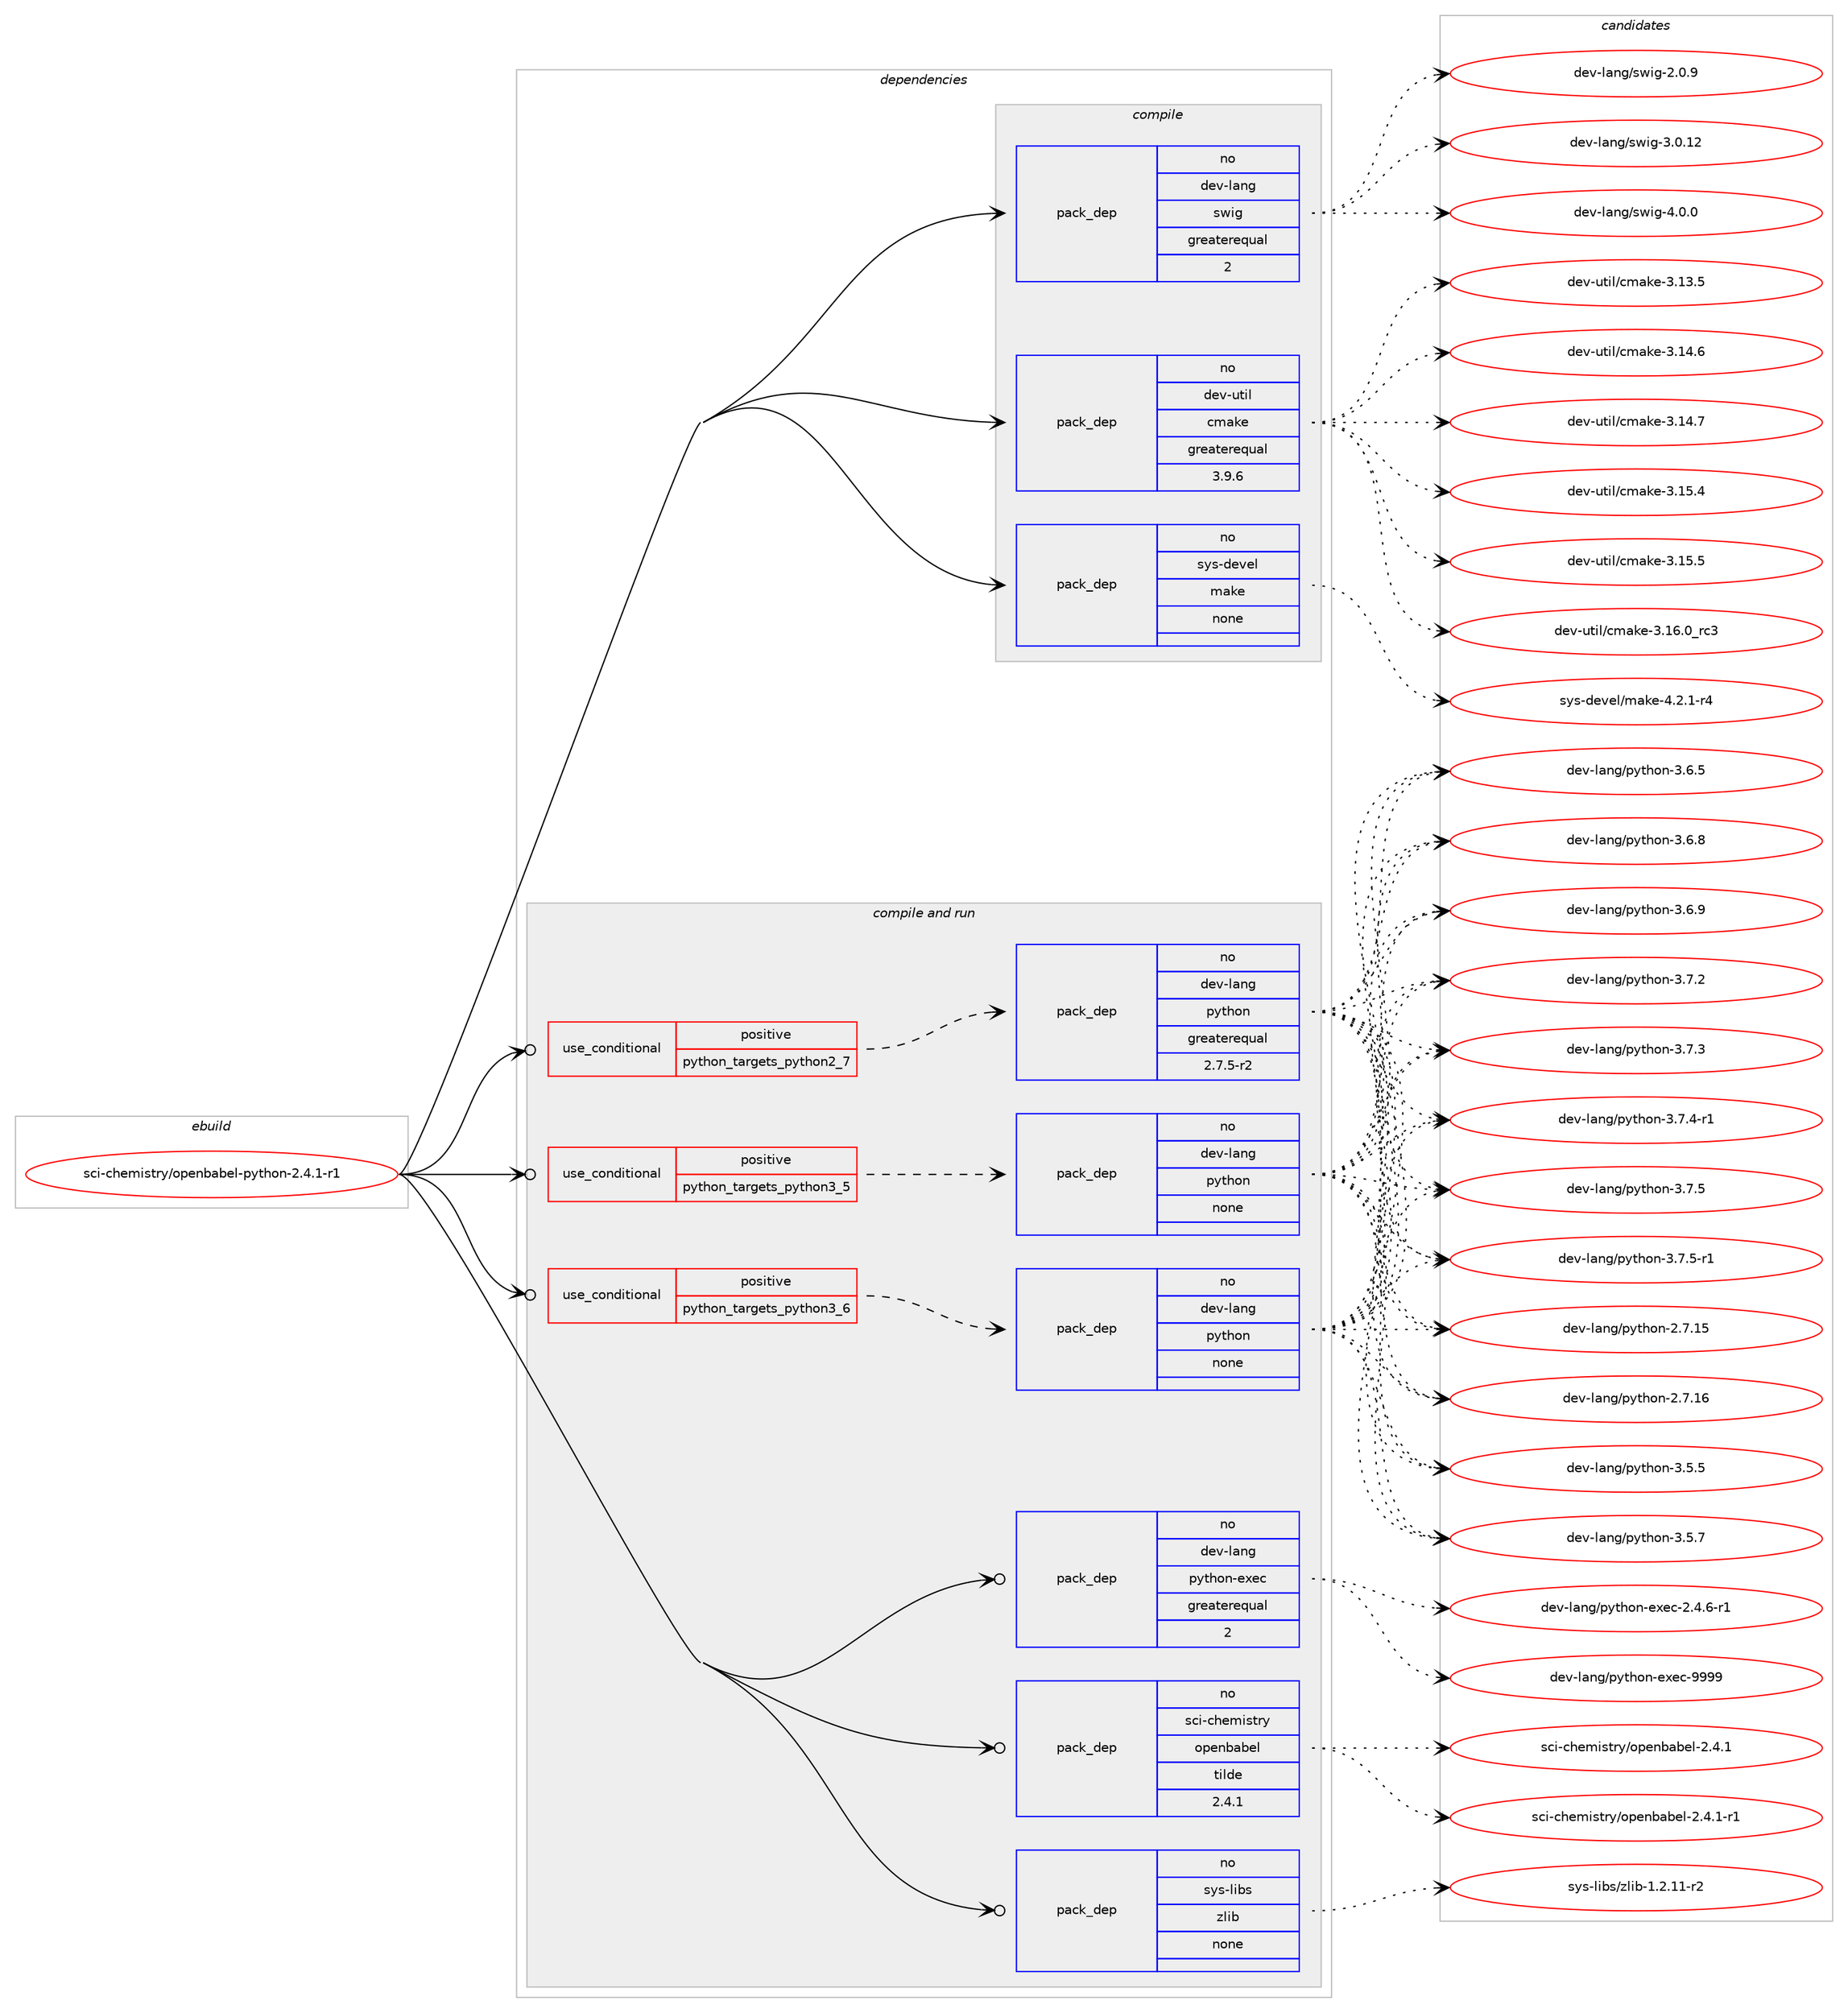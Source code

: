 digraph prolog {

# *************
# Graph options
# *************

newrank=true;
concentrate=true;
compound=true;
graph [rankdir=LR,fontname=Helvetica,fontsize=10,ranksep=1.5];#, ranksep=2.5, nodesep=0.2];
edge  [arrowhead=vee];
node  [fontname=Helvetica,fontsize=10];

# **********
# The ebuild
# **********

subgraph cluster_leftcol {
color=gray;
rank=same;
label=<<i>ebuild</i>>;
id [label="sci-chemistry/openbabel-python-2.4.1-r1", color=red, width=4, href="../sci-chemistry/openbabel-python-2.4.1-r1.svg"];
}

# ****************
# The dependencies
# ****************

subgraph cluster_midcol {
color=gray;
label=<<i>dependencies</i>>;
subgraph cluster_compile {
fillcolor="#eeeeee";
style=filled;
label=<<i>compile</i>>;
subgraph pack629865 {
dependency851941 [label=<<TABLE BORDER="0" CELLBORDER="1" CELLSPACING="0" CELLPADDING="4" WIDTH="220"><TR><TD ROWSPAN="6" CELLPADDING="30">pack_dep</TD></TR><TR><TD WIDTH="110">no</TD></TR><TR><TD>dev-lang</TD></TR><TR><TD>swig</TD></TR><TR><TD>greaterequal</TD></TR><TR><TD>2</TD></TR></TABLE>>, shape=none, color=blue];
}
id:e -> dependency851941:w [weight=20,style="solid",arrowhead="vee"];
subgraph pack629866 {
dependency851942 [label=<<TABLE BORDER="0" CELLBORDER="1" CELLSPACING="0" CELLPADDING="4" WIDTH="220"><TR><TD ROWSPAN="6" CELLPADDING="30">pack_dep</TD></TR><TR><TD WIDTH="110">no</TD></TR><TR><TD>dev-util</TD></TR><TR><TD>cmake</TD></TR><TR><TD>greaterequal</TD></TR><TR><TD>3.9.6</TD></TR></TABLE>>, shape=none, color=blue];
}
id:e -> dependency851942:w [weight=20,style="solid",arrowhead="vee"];
subgraph pack629867 {
dependency851943 [label=<<TABLE BORDER="0" CELLBORDER="1" CELLSPACING="0" CELLPADDING="4" WIDTH="220"><TR><TD ROWSPAN="6" CELLPADDING="30">pack_dep</TD></TR><TR><TD WIDTH="110">no</TD></TR><TR><TD>sys-devel</TD></TR><TR><TD>make</TD></TR><TR><TD>none</TD></TR><TR><TD></TD></TR></TABLE>>, shape=none, color=blue];
}
id:e -> dependency851943:w [weight=20,style="solid",arrowhead="vee"];
}
subgraph cluster_compileandrun {
fillcolor="#eeeeee";
style=filled;
label=<<i>compile and run</i>>;
subgraph cond207032 {
dependency851944 [label=<<TABLE BORDER="0" CELLBORDER="1" CELLSPACING="0" CELLPADDING="4"><TR><TD ROWSPAN="3" CELLPADDING="10">use_conditional</TD></TR><TR><TD>positive</TD></TR><TR><TD>python_targets_python2_7</TD></TR></TABLE>>, shape=none, color=red];
subgraph pack629868 {
dependency851945 [label=<<TABLE BORDER="0" CELLBORDER="1" CELLSPACING="0" CELLPADDING="4" WIDTH="220"><TR><TD ROWSPAN="6" CELLPADDING="30">pack_dep</TD></TR><TR><TD WIDTH="110">no</TD></TR><TR><TD>dev-lang</TD></TR><TR><TD>python</TD></TR><TR><TD>greaterequal</TD></TR><TR><TD>2.7.5-r2</TD></TR></TABLE>>, shape=none, color=blue];
}
dependency851944:e -> dependency851945:w [weight=20,style="dashed",arrowhead="vee"];
}
id:e -> dependency851944:w [weight=20,style="solid",arrowhead="odotvee"];
subgraph cond207033 {
dependency851946 [label=<<TABLE BORDER="0" CELLBORDER="1" CELLSPACING="0" CELLPADDING="4"><TR><TD ROWSPAN="3" CELLPADDING="10">use_conditional</TD></TR><TR><TD>positive</TD></TR><TR><TD>python_targets_python3_5</TD></TR></TABLE>>, shape=none, color=red];
subgraph pack629869 {
dependency851947 [label=<<TABLE BORDER="0" CELLBORDER="1" CELLSPACING="0" CELLPADDING="4" WIDTH="220"><TR><TD ROWSPAN="6" CELLPADDING="30">pack_dep</TD></TR><TR><TD WIDTH="110">no</TD></TR><TR><TD>dev-lang</TD></TR><TR><TD>python</TD></TR><TR><TD>none</TD></TR><TR><TD></TD></TR></TABLE>>, shape=none, color=blue];
}
dependency851946:e -> dependency851947:w [weight=20,style="dashed",arrowhead="vee"];
}
id:e -> dependency851946:w [weight=20,style="solid",arrowhead="odotvee"];
subgraph cond207034 {
dependency851948 [label=<<TABLE BORDER="0" CELLBORDER="1" CELLSPACING="0" CELLPADDING="4"><TR><TD ROWSPAN="3" CELLPADDING="10">use_conditional</TD></TR><TR><TD>positive</TD></TR><TR><TD>python_targets_python3_6</TD></TR></TABLE>>, shape=none, color=red];
subgraph pack629870 {
dependency851949 [label=<<TABLE BORDER="0" CELLBORDER="1" CELLSPACING="0" CELLPADDING="4" WIDTH="220"><TR><TD ROWSPAN="6" CELLPADDING="30">pack_dep</TD></TR><TR><TD WIDTH="110">no</TD></TR><TR><TD>dev-lang</TD></TR><TR><TD>python</TD></TR><TR><TD>none</TD></TR><TR><TD></TD></TR></TABLE>>, shape=none, color=blue];
}
dependency851948:e -> dependency851949:w [weight=20,style="dashed",arrowhead="vee"];
}
id:e -> dependency851948:w [weight=20,style="solid",arrowhead="odotvee"];
subgraph pack629871 {
dependency851950 [label=<<TABLE BORDER="0" CELLBORDER="1" CELLSPACING="0" CELLPADDING="4" WIDTH="220"><TR><TD ROWSPAN="6" CELLPADDING="30">pack_dep</TD></TR><TR><TD WIDTH="110">no</TD></TR><TR><TD>dev-lang</TD></TR><TR><TD>python-exec</TD></TR><TR><TD>greaterequal</TD></TR><TR><TD>2</TD></TR></TABLE>>, shape=none, color=blue];
}
id:e -> dependency851950:w [weight=20,style="solid",arrowhead="odotvee"];
subgraph pack629872 {
dependency851951 [label=<<TABLE BORDER="0" CELLBORDER="1" CELLSPACING="0" CELLPADDING="4" WIDTH="220"><TR><TD ROWSPAN="6" CELLPADDING="30">pack_dep</TD></TR><TR><TD WIDTH="110">no</TD></TR><TR><TD>sci-chemistry</TD></TR><TR><TD>openbabel</TD></TR><TR><TD>tilde</TD></TR><TR><TD>2.4.1</TD></TR></TABLE>>, shape=none, color=blue];
}
id:e -> dependency851951:w [weight=20,style="solid",arrowhead="odotvee"];
subgraph pack629873 {
dependency851952 [label=<<TABLE BORDER="0" CELLBORDER="1" CELLSPACING="0" CELLPADDING="4" WIDTH="220"><TR><TD ROWSPAN="6" CELLPADDING="30">pack_dep</TD></TR><TR><TD WIDTH="110">no</TD></TR><TR><TD>sys-libs</TD></TR><TR><TD>zlib</TD></TR><TR><TD>none</TD></TR><TR><TD></TD></TR></TABLE>>, shape=none, color=blue];
}
id:e -> dependency851952:w [weight=20,style="solid",arrowhead="odotvee"];
}
subgraph cluster_run {
fillcolor="#eeeeee";
style=filled;
label=<<i>run</i>>;
}
}

# **************
# The candidates
# **************

subgraph cluster_choices {
rank=same;
color=gray;
label=<<i>candidates</i>>;

subgraph choice629865 {
color=black;
nodesep=1;
choice100101118451089711010347115119105103455046484657 [label="dev-lang/swig-2.0.9", color=red, width=4,href="../dev-lang/swig-2.0.9.svg"];
choice10010111845108971101034711511910510345514648464950 [label="dev-lang/swig-3.0.12", color=red, width=4,href="../dev-lang/swig-3.0.12.svg"];
choice100101118451089711010347115119105103455246484648 [label="dev-lang/swig-4.0.0", color=red, width=4,href="../dev-lang/swig-4.0.0.svg"];
dependency851941:e -> choice100101118451089711010347115119105103455046484657:w [style=dotted,weight="100"];
dependency851941:e -> choice10010111845108971101034711511910510345514648464950:w [style=dotted,weight="100"];
dependency851941:e -> choice100101118451089711010347115119105103455246484648:w [style=dotted,weight="100"];
}
subgraph choice629866 {
color=black;
nodesep=1;
choice1001011184511711610510847991099710710145514649514653 [label="dev-util/cmake-3.13.5", color=red, width=4,href="../dev-util/cmake-3.13.5.svg"];
choice1001011184511711610510847991099710710145514649524654 [label="dev-util/cmake-3.14.6", color=red, width=4,href="../dev-util/cmake-3.14.6.svg"];
choice1001011184511711610510847991099710710145514649524655 [label="dev-util/cmake-3.14.7", color=red, width=4,href="../dev-util/cmake-3.14.7.svg"];
choice1001011184511711610510847991099710710145514649534652 [label="dev-util/cmake-3.15.4", color=red, width=4,href="../dev-util/cmake-3.15.4.svg"];
choice1001011184511711610510847991099710710145514649534653 [label="dev-util/cmake-3.15.5", color=red, width=4,href="../dev-util/cmake-3.15.5.svg"];
choice1001011184511711610510847991099710710145514649544648951149951 [label="dev-util/cmake-3.16.0_rc3", color=red, width=4,href="../dev-util/cmake-3.16.0_rc3.svg"];
dependency851942:e -> choice1001011184511711610510847991099710710145514649514653:w [style=dotted,weight="100"];
dependency851942:e -> choice1001011184511711610510847991099710710145514649524654:w [style=dotted,weight="100"];
dependency851942:e -> choice1001011184511711610510847991099710710145514649524655:w [style=dotted,weight="100"];
dependency851942:e -> choice1001011184511711610510847991099710710145514649534652:w [style=dotted,weight="100"];
dependency851942:e -> choice1001011184511711610510847991099710710145514649534653:w [style=dotted,weight="100"];
dependency851942:e -> choice1001011184511711610510847991099710710145514649544648951149951:w [style=dotted,weight="100"];
}
subgraph choice629867 {
color=black;
nodesep=1;
choice1151211154510010111810110847109971071014552465046494511452 [label="sys-devel/make-4.2.1-r4", color=red, width=4,href="../sys-devel/make-4.2.1-r4.svg"];
dependency851943:e -> choice1151211154510010111810110847109971071014552465046494511452:w [style=dotted,weight="100"];
}
subgraph choice629868 {
color=black;
nodesep=1;
choice10010111845108971101034711212111610411111045504655464953 [label="dev-lang/python-2.7.15", color=red, width=4,href="../dev-lang/python-2.7.15.svg"];
choice10010111845108971101034711212111610411111045504655464954 [label="dev-lang/python-2.7.16", color=red, width=4,href="../dev-lang/python-2.7.16.svg"];
choice100101118451089711010347112121116104111110455146534653 [label="dev-lang/python-3.5.5", color=red, width=4,href="../dev-lang/python-3.5.5.svg"];
choice100101118451089711010347112121116104111110455146534655 [label="dev-lang/python-3.5.7", color=red, width=4,href="../dev-lang/python-3.5.7.svg"];
choice100101118451089711010347112121116104111110455146544653 [label="dev-lang/python-3.6.5", color=red, width=4,href="../dev-lang/python-3.6.5.svg"];
choice100101118451089711010347112121116104111110455146544656 [label="dev-lang/python-3.6.8", color=red, width=4,href="../dev-lang/python-3.6.8.svg"];
choice100101118451089711010347112121116104111110455146544657 [label="dev-lang/python-3.6.9", color=red, width=4,href="../dev-lang/python-3.6.9.svg"];
choice100101118451089711010347112121116104111110455146554650 [label="dev-lang/python-3.7.2", color=red, width=4,href="../dev-lang/python-3.7.2.svg"];
choice100101118451089711010347112121116104111110455146554651 [label="dev-lang/python-3.7.3", color=red, width=4,href="../dev-lang/python-3.7.3.svg"];
choice1001011184510897110103471121211161041111104551465546524511449 [label="dev-lang/python-3.7.4-r1", color=red, width=4,href="../dev-lang/python-3.7.4-r1.svg"];
choice100101118451089711010347112121116104111110455146554653 [label="dev-lang/python-3.7.5", color=red, width=4,href="../dev-lang/python-3.7.5.svg"];
choice1001011184510897110103471121211161041111104551465546534511449 [label="dev-lang/python-3.7.5-r1", color=red, width=4,href="../dev-lang/python-3.7.5-r1.svg"];
dependency851945:e -> choice10010111845108971101034711212111610411111045504655464953:w [style=dotted,weight="100"];
dependency851945:e -> choice10010111845108971101034711212111610411111045504655464954:w [style=dotted,weight="100"];
dependency851945:e -> choice100101118451089711010347112121116104111110455146534653:w [style=dotted,weight="100"];
dependency851945:e -> choice100101118451089711010347112121116104111110455146534655:w [style=dotted,weight="100"];
dependency851945:e -> choice100101118451089711010347112121116104111110455146544653:w [style=dotted,weight="100"];
dependency851945:e -> choice100101118451089711010347112121116104111110455146544656:w [style=dotted,weight="100"];
dependency851945:e -> choice100101118451089711010347112121116104111110455146544657:w [style=dotted,weight="100"];
dependency851945:e -> choice100101118451089711010347112121116104111110455146554650:w [style=dotted,weight="100"];
dependency851945:e -> choice100101118451089711010347112121116104111110455146554651:w [style=dotted,weight="100"];
dependency851945:e -> choice1001011184510897110103471121211161041111104551465546524511449:w [style=dotted,weight="100"];
dependency851945:e -> choice100101118451089711010347112121116104111110455146554653:w [style=dotted,weight="100"];
dependency851945:e -> choice1001011184510897110103471121211161041111104551465546534511449:w [style=dotted,weight="100"];
}
subgraph choice629869 {
color=black;
nodesep=1;
choice10010111845108971101034711212111610411111045504655464953 [label="dev-lang/python-2.7.15", color=red, width=4,href="../dev-lang/python-2.7.15.svg"];
choice10010111845108971101034711212111610411111045504655464954 [label="dev-lang/python-2.7.16", color=red, width=4,href="../dev-lang/python-2.7.16.svg"];
choice100101118451089711010347112121116104111110455146534653 [label="dev-lang/python-3.5.5", color=red, width=4,href="../dev-lang/python-3.5.5.svg"];
choice100101118451089711010347112121116104111110455146534655 [label="dev-lang/python-3.5.7", color=red, width=4,href="../dev-lang/python-3.5.7.svg"];
choice100101118451089711010347112121116104111110455146544653 [label="dev-lang/python-3.6.5", color=red, width=4,href="../dev-lang/python-3.6.5.svg"];
choice100101118451089711010347112121116104111110455146544656 [label="dev-lang/python-3.6.8", color=red, width=4,href="../dev-lang/python-3.6.8.svg"];
choice100101118451089711010347112121116104111110455146544657 [label="dev-lang/python-3.6.9", color=red, width=4,href="../dev-lang/python-3.6.9.svg"];
choice100101118451089711010347112121116104111110455146554650 [label="dev-lang/python-3.7.2", color=red, width=4,href="../dev-lang/python-3.7.2.svg"];
choice100101118451089711010347112121116104111110455146554651 [label="dev-lang/python-3.7.3", color=red, width=4,href="../dev-lang/python-3.7.3.svg"];
choice1001011184510897110103471121211161041111104551465546524511449 [label="dev-lang/python-3.7.4-r1", color=red, width=4,href="../dev-lang/python-3.7.4-r1.svg"];
choice100101118451089711010347112121116104111110455146554653 [label="dev-lang/python-3.7.5", color=red, width=4,href="../dev-lang/python-3.7.5.svg"];
choice1001011184510897110103471121211161041111104551465546534511449 [label="dev-lang/python-3.7.5-r1", color=red, width=4,href="../dev-lang/python-3.7.5-r1.svg"];
dependency851947:e -> choice10010111845108971101034711212111610411111045504655464953:w [style=dotted,weight="100"];
dependency851947:e -> choice10010111845108971101034711212111610411111045504655464954:w [style=dotted,weight="100"];
dependency851947:e -> choice100101118451089711010347112121116104111110455146534653:w [style=dotted,weight="100"];
dependency851947:e -> choice100101118451089711010347112121116104111110455146534655:w [style=dotted,weight="100"];
dependency851947:e -> choice100101118451089711010347112121116104111110455146544653:w [style=dotted,weight="100"];
dependency851947:e -> choice100101118451089711010347112121116104111110455146544656:w [style=dotted,weight="100"];
dependency851947:e -> choice100101118451089711010347112121116104111110455146544657:w [style=dotted,weight="100"];
dependency851947:e -> choice100101118451089711010347112121116104111110455146554650:w [style=dotted,weight="100"];
dependency851947:e -> choice100101118451089711010347112121116104111110455146554651:w [style=dotted,weight="100"];
dependency851947:e -> choice1001011184510897110103471121211161041111104551465546524511449:w [style=dotted,weight="100"];
dependency851947:e -> choice100101118451089711010347112121116104111110455146554653:w [style=dotted,weight="100"];
dependency851947:e -> choice1001011184510897110103471121211161041111104551465546534511449:w [style=dotted,weight="100"];
}
subgraph choice629870 {
color=black;
nodesep=1;
choice10010111845108971101034711212111610411111045504655464953 [label="dev-lang/python-2.7.15", color=red, width=4,href="../dev-lang/python-2.7.15.svg"];
choice10010111845108971101034711212111610411111045504655464954 [label="dev-lang/python-2.7.16", color=red, width=4,href="../dev-lang/python-2.7.16.svg"];
choice100101118451089711010347112121116104111110455146534653 [label="dev-lang/python-3.5.5", color=red, width=4,href="../dev-lang/python-3.5.5.svg"];
choice100101118451089711010347112121116104111110455146534655 [label="dev-lang/python-3.5.7", color=red, width=4,href="../dev-lang/python-3.5.7.svg"];
choice100101118451089711010347112121116104111110455146544653 [label="dev-lang/python-3.6.5", color=red, width=4,href="../dev-lang/python-3.6.5.svg"];
choice100101118451089711010347112121116104111110455146544656 [label="dev-lang/python-3.6.8", color=red, width=4,href="../dev-lang/python-3.6.8.svg"];
choice100101118451089711010347112121116104111110455146544657 [label="dev-lang/python-3.6.9", color=red, width=4,href="../dev-lang/python-3.6.9.svg"];
choice100101118451089711010347112121116104111110455146554650 [label="dev-lang/python-3.7.2", color=red, width=4,href="../dev-lang/python-3.7.2.svg"];
choice100101118451089711010347112121116104111110455146554651 [label="dev-lang/python-3.7.3", color=red, width=4,href="../dev-lang/python-3.7.3.svg"];
choice1001011184510897110103471121211161041111104551465546524511449 [label="dev-lang/python-3.7.4-r1", color=red, width=4,href="../dev-lang/python-3.7.4-r1.svg"];
choice100101118451089711010347112121116104111110455146554653 [label="dev-lang/python-3.7.5", color=red, width=4,href="../dev-lang/python-3.7.5.svg"];
choice1001011184510897110103471121211161041111104551465546534511449 [label="dev-lang/python-3.7.5-r1", color=red, width=4,href="../dev-lang/python-3.7.5-r1.svg"];
dependency851949:e -> choice10010111845108971101034711212111610411111045504655464953:w [style=dotted,weight="100"];
dependency851949:e -> choice10010111845108971101034711212111610411111045504655464954:w [style=dotted,weight="100"];
dependency851949:e -> choice100101118451089711010347112121116104111110455146534653:w [style=dotted,weight="100"];
dependency851949:e -> choice100101118451089711010347112121116104111110455146534655:w [style=dotted,weight="100"];
dependency851949:e -> choice100101118451089711010347112121116104111110455146544653:w [style=dotted,weight="100"];
dependency851949:e -> choice100101118451089711010347112121116104111110455146544656:w [style=dotted,weight="100"];
dependency851949:e -> choice100101118451089711010347112121116104111110455146544657:w [style=dotted,weight="100"];
dependency851949:e -> choice100101118451089711010347112121116104111110455146554650:w [style=dotted,weight="100"];
dependency851949:e -> choice100101118451089711010347112121116104111110455146554651:w [style=dotted,weight="100"];
dependency851949:e -> choice1001011184510897110103471121211161041111104551465546524511449:w [style=dotted,weight="100"];
dependency851949:e -> choice100101118451089711010347112121116104111110455146554653:w [style=dotted,weight="100"];
dependency851949:e -> choice1001011184510897110103471121211161041111104551465546534511449:w [style=dotted,weight="100"];
}
subgraph choice629871 {
color=black;
nodesep=1;
choice10010111845108971101034711212111610411111045101120101994550465246544511449 [label="dev-lang/python-exec-2.4.6-r1", color=red, width=4,href="../dev-lang/python-exec-2.4.6-r1.svg"];
choice10010111845108971101034711212111610411111045101120101994557575757 [label="dev-lang/python-exec-9999", color=red, width=4,href="../dev-lang/python-exec-9999.svg"];
dependency851950:e -> choice10010111845108971101034711212111610411111045101120101994550465246544511449:w [style=dotted,weight="100"];
dependency851950:e -> choice10010111845108971101034711212111610411111045101120101994557575757:w [style=dotted,weight="100"];
}
subgraph choice629872 {
color=black;
nodesep=1;
choice11599105459910410110910511511611412147111112101110989798101108455046524649 [label="sci-chemistry/openbabel-2.4.1", color=red, width=4,href="../sci-chemistry/openbabel-2.4.1.svg"];
choice115991054599104101109105115116114121471111121011109897981011084550465246494511449 [label="sci-chemistry/openbabel-2.4.1-r1", color=red, width=4,href="../sci-chemistry/openbabel-2.4.1-r1.svg"];
dependency851951:e -> choice11599105459910410110910511511611412147111112101110989798101108455046524649:w [style=dotted,weight="100"];
dependency851951:e -> choice115991054599104101109105115116114121471111121011109897981011084550465246494511449:w [style=dotted,weight="100"];
}
subgraph choice629873 {
color=black;
nodesep=1;
choice11512111545108105981154712210810598454946504649494511450 [label="sys-libs/zlib-1.2.11-r2", color=red, width=4,href="../sys-libs/zlib-1.2.11-r2.svg"];
dependency851952:e -> choice11512111545108105981154712210810598454946504649494511450:w [style=dotted,weight="100"];
}
}

}
